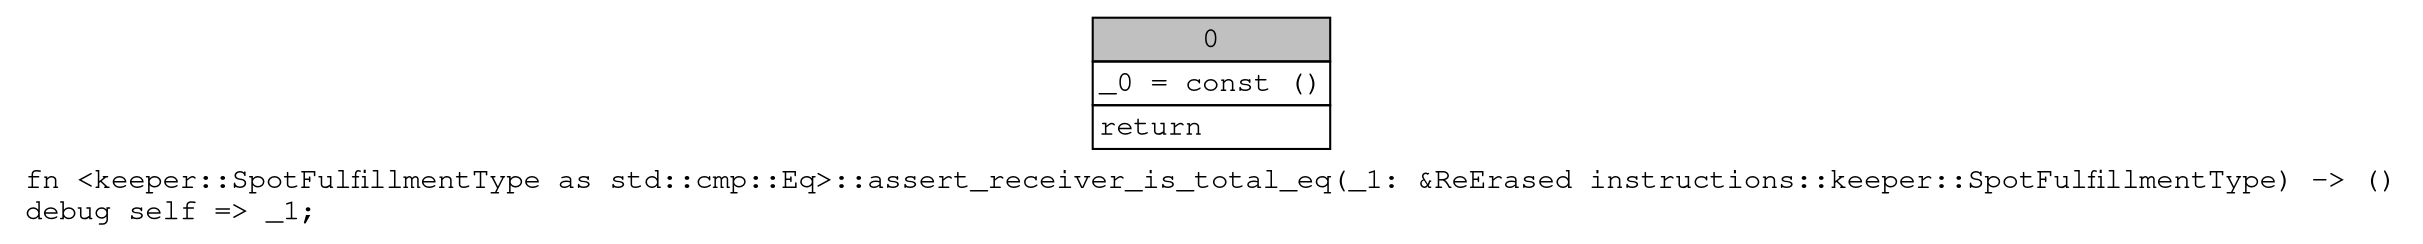 digraph Mir_0_9192 {
    graph [fontname="Courier, monospace"];
    node [fontname="Courier, monospace"];
    edge [fontname="Courier, monospace"];
    label=<fn &lt;keeper::SpotFulfillmentType as std::cmp::Eq&gt;::assert_receiver_is_total_eq(_1: &amp;ReErased instructions::keeper::SpotFulfillmentType) -&gt; ()<br align="left"/>debug self =&gt; _1;<br align="left"/>>;
    bb0__0_9192 [shape="none", label=<<table border="0" cellborder="1" cellspacing="0"><tr><td bgcolor="gray" align="center" colspan="1">0</td></tr><tr><td align="left" balign="left">_0 = const ()<br/></td></tr><tr><td align="left">return</td></tr></table>>];
}
